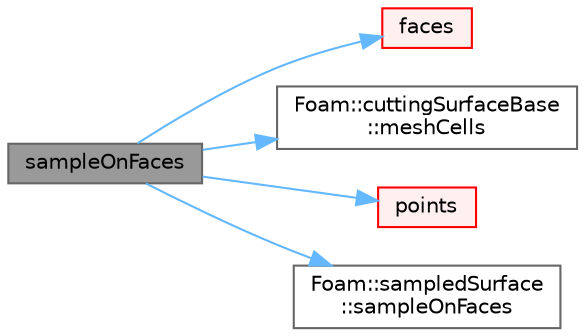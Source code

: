 digraph "sampleOnFaces"
{
 // LATEX_PDF_SIZE
  bgcolor="transparent";
  edge [fontname=Helvetica,fontsize=10,labelfontname=Helvetica,labelfontsize=10];
  node [fontname=Helvetica,fontsize=10,shape=box,height=0.2,width=0.4];
  rankdir="LR";
  Node1 [id="Node000001",label="sampleOnFaces",height=0.2,width=0.4,color="gray40", fillcolor="grey60", style="filled", fontcolor="black",tooltip=" "];
  Node1 -> Node2 [id="edge1_Node000001_Node000002",color="steelblue1",style="solid",tooltip=" "];
  Node2 [id="Node000002",label="faces",height=0.2,width=0.4,color="red", fillcolor="#FFF0F0", style="filled",URL="$classFoam_1_1sampledPlane.html#a7fb70231893fc7905d150cef063f2be8",tooltip=" "];
  Node1 -> Node4 [id="edge2_Node000001_Node000004",color="steelblue1",style="solid",tooltip=" "];
  Node4 [id="Node000004",label="Foam::cuttingSurfaceBase\l::meshCells",height=0.2,width=0.4,color="grey40", fillcolor="white", style="filled",URL="$classFoam_1_1cuttingSurfaceBase.html#ac7fe076237ca4b491a15ae867343c77e",tooltip=" "];
  Node1 -> Node5 [id="edge3_Node000001_Node000005",color="steelblue1",style="solid",tooltip=" "];
  Node5 [id="Node000005",label="points",height=0.2,width=0.4,color="red", fillcolor="#FFF0F0", style="filled",URL="$classFoam_1_1sampledPlane.html#a05372debeb84d0a1e4aa76d8d1d7501f",tooltip=" "];
  Node1 -> Node7 [id="edge4_Node000001_Node000007",color="steelblue1",style="solid",tooltip=" "];
  Node7 [id="Node000007",label="Foam::sampledSurface\l::sampleOnFaces",height=0.2,width=0.4,color="grey40", fillcolor="white", style="filled",URL="$classFoam_1_1sampledSurface.html#a28b89b3d5411e1eec31b813c61596c3d",tooltip=" "];
}
